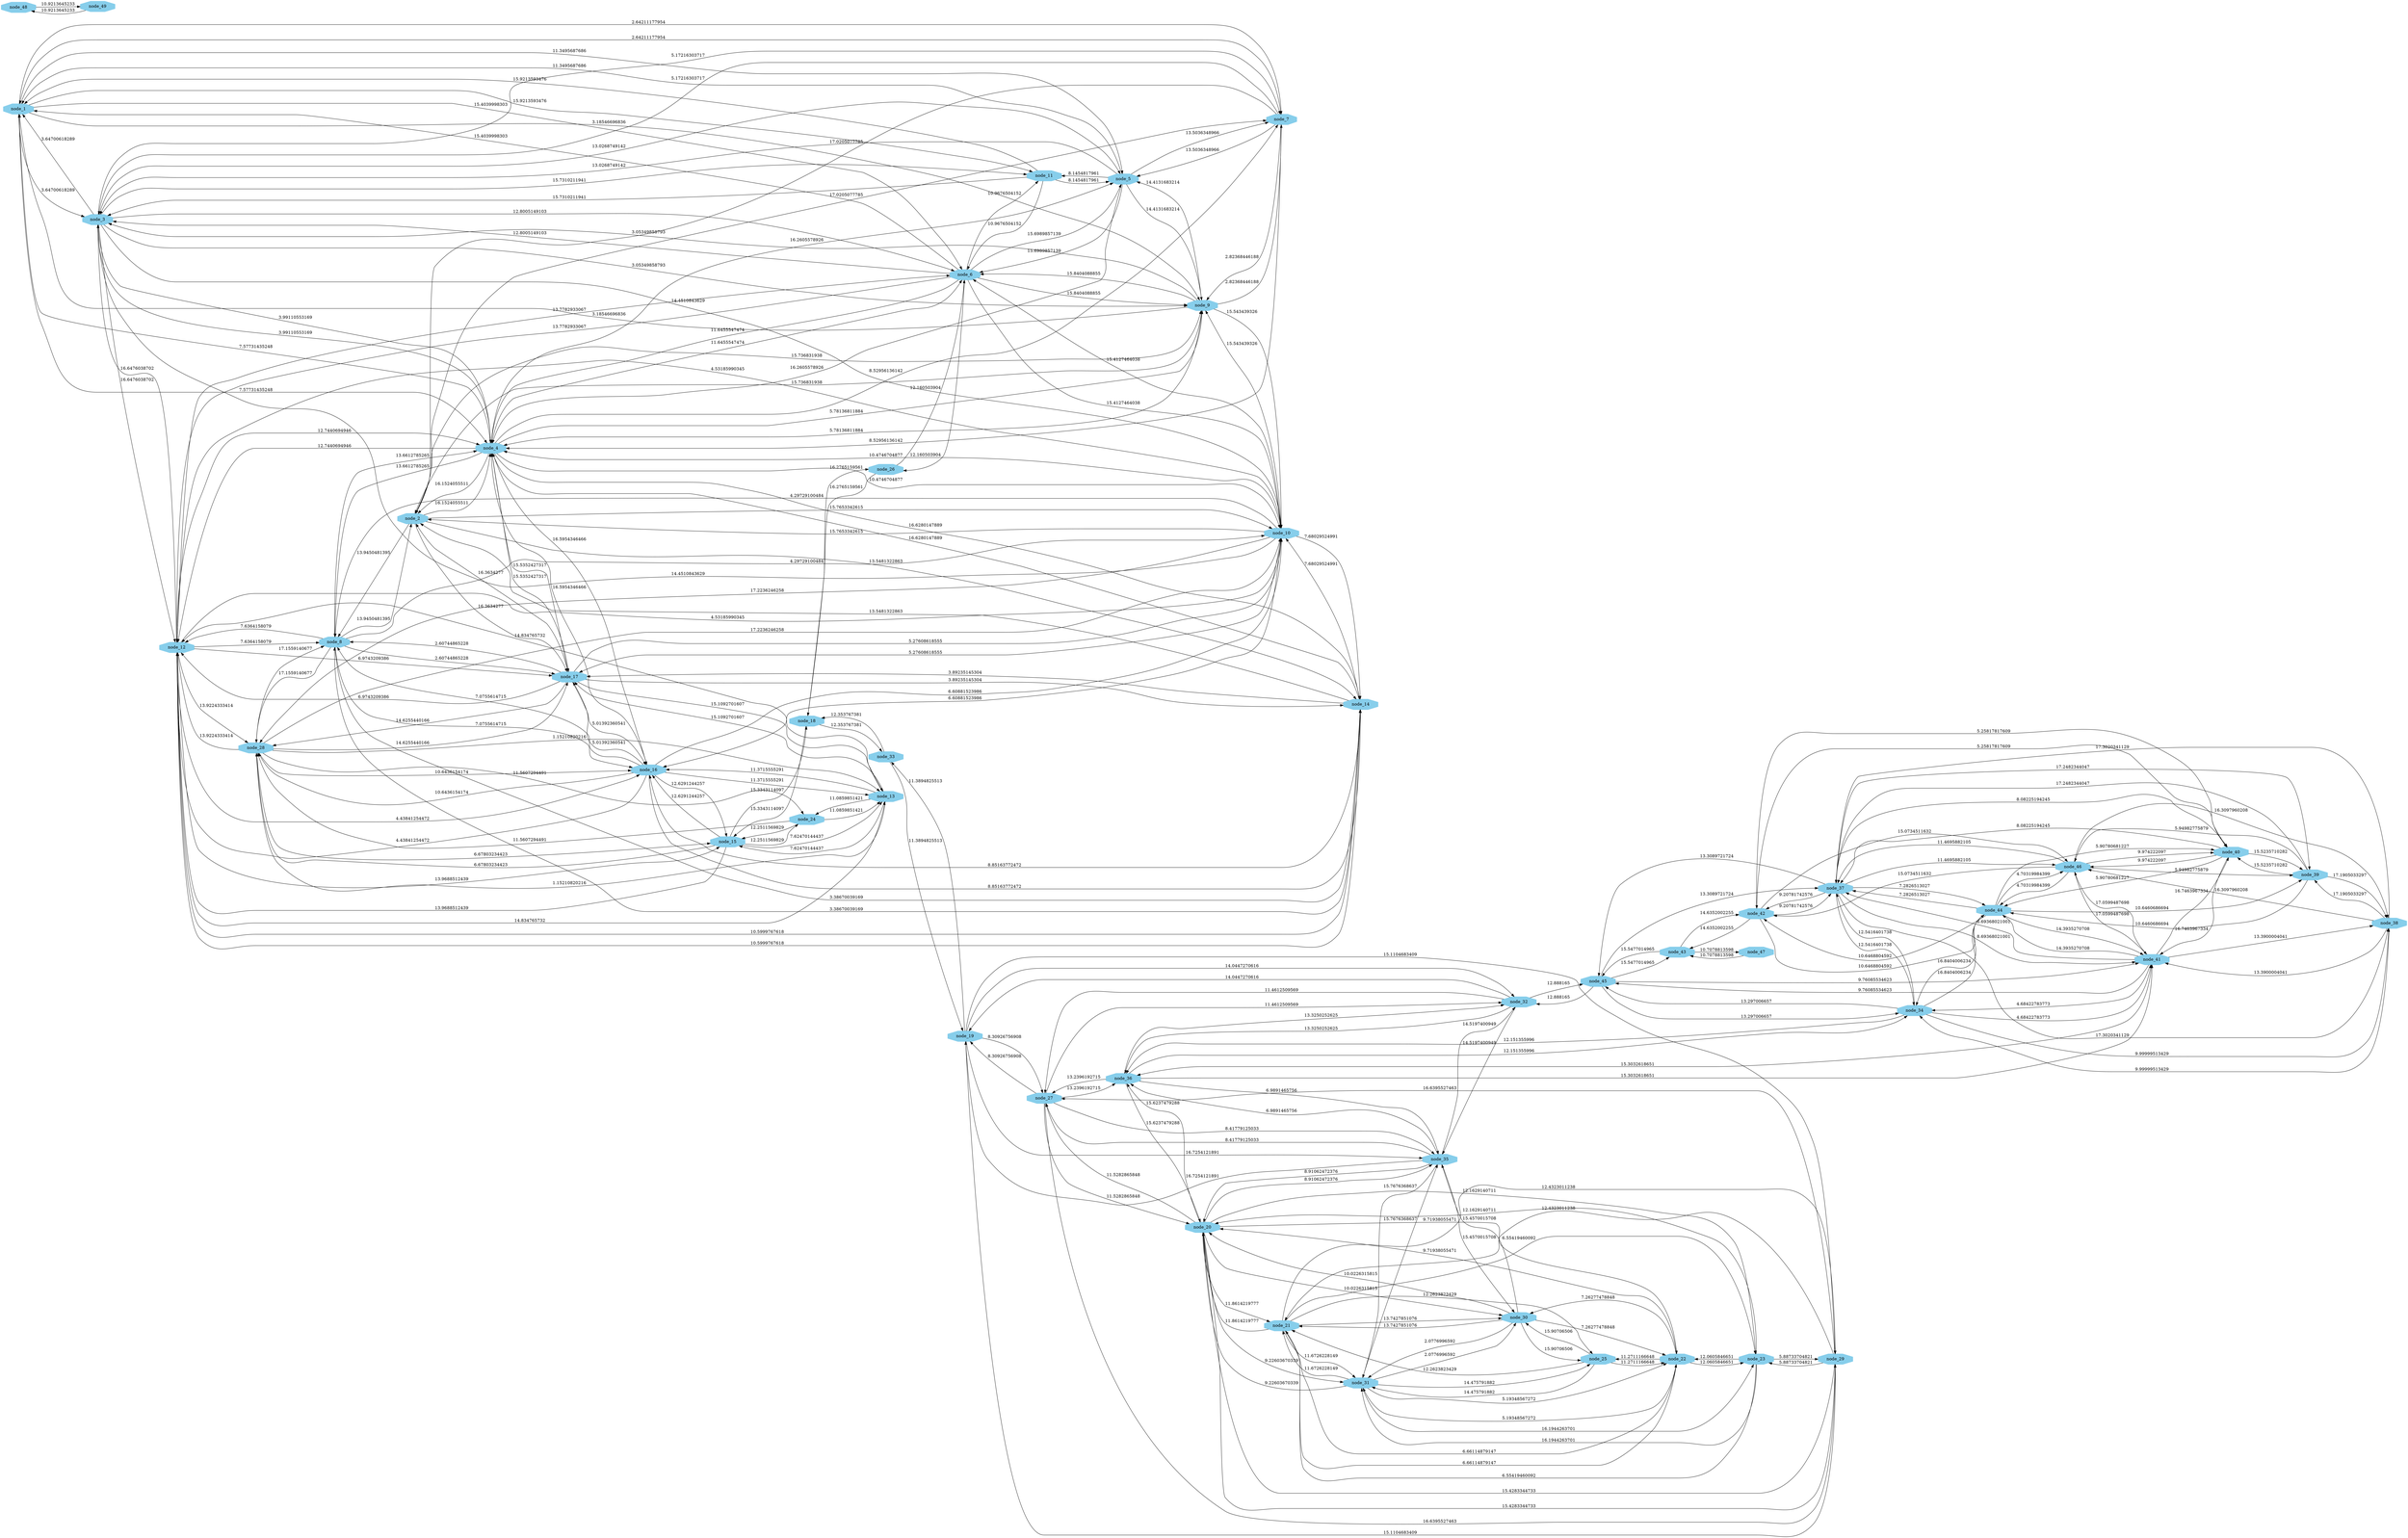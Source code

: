 digraph G {
node [width=.3,height=.3,shape=octagon,style=filled,color=skyblue];
overlap="false";
rankdir="LR";
aspect="1";
node_1 [pos="3.45156181106,80.8825980975!"];
node_2 [pos="3.80520456867,99.7023112387!"];
node_3 [pos="6.80180721702,82.3236080967!"];
node_4 [pos="9.95726727472,84.7673746955!"];
node_5 [pos="4.20543809998,69.5580944981!"];
node_6 [pos="18.2439432619,76.5850800015!"];
node_7 [pos="1.65336327187,82.8183761502!"];
node_8 [pos="17.3221259811,96.2734334131!"];
node_9 [pos="4.23097814681,83.9712401911!"];
node_10 [pos="17.5509774275,91.9822404559!"];
node_11 [pos="12.0886000081,67.507574559!"];
node_12 [pos="21.6007293978,89.9482141131!"];
node_13 [pos="34.9969937443,96.3208411918!"];
node_14 [pos="17.3532707558,99.659990595!"];
node_15 [pos="35.5149274201,88.7137512868!"];
node_16 [pos="23.9245992735,93.7296337827!"];
node_17 [pos="19.892740208,96.7101609838!"];
node_18 [pos="45.0781773525,76.7268685752!"];
node_19 [pos="53.9240176409,59.1661580316!"];
node_20 [pos="51.2877383509,41.4580294365!"];
node_21 [pos="39.5160797878,40.0015315797!"];
node_22 [pos="43.9763542885,35.0541227023!"];
node_23 [pos="40.2268796408,46.5170691965!"];
node_24 [pos="46.0083472975,95.0366451413!"];
node_25 [pos="34.6299673052,28.7546686601!"];
node_26 [pos="29.5047610532,71.9946728441!"];
node_27 [pos="57.0250794899,51.4572448175!"];
node_28 [pos="34.4507666393,95.3064501137!"];
node_29 [pos="40.4123395824,52.4014843866!"];
node_30 [pos="50.3011207266,31.4840768858!"];
node_31 [pos="48.5746159372,32.639938939!"];
node_32 [pos="67.5860509561,55.9099019103!"];
node_33 [pos="55.6986855333,70.4165298769!"];
node_34 [pos="78.9644538377,41.4358772618!"];
node_35 [pos="59.9462680054,43.5625714746!"];
node_36 [pos="66.8693903131,42.6041627062!"];
node_37 [pos="90.60735817,46.0980137847!"];
node_38 [pos="81.0721857454,31.6605323118!"];
node_39 [pos="98.2315508801,30.6263210655!"];
node_40 [pos="98.689484154,46.1431362859!"];
node_41 [pos="81.9808150768,45.0196678962!"];
node_42 [pos="98.1537719176,51.3739536342!"];
node_43 [pos="92.2305128562,64.7569311703!"];
node_44 [pos="95.798970536,40.9907472909!"];
node_45 [pos="80.4128554518,54.6537635831!"];
node_46 [pos="96.6866287407,36.3720730565!"];
node_47 [pos="99.7615392722,72.3689193689!"];
node_48 [pos="96.4514995845,90.9719431965!"];
node_49 [pos="85.7589227574,93.1956796575!"];
      node_32 -> node_27 [label="11.4612509569"];
      node_32 -> node_35 [label="14.5197400949"];
      node_32 -> node_45 [label="12.888165"];
      node_32 -> node_19 [label="14.0447270616"];
      node_32 -> node_36 [label="13.3250252625"];
      node_46 -> node_39 [label="5.94982775879"];
      node_46 -> node_38 [label="16.3097960208"];
      node_46 -> node_37 [label="11.4695882105"];
      node_46 -> node_40 [label="9.974222097"];
      node_46 -> node_41 [label="17.0599487698"];
      node_46 -> node_42 [label="15.0734511632"];
      node_46 -> node_44 [label="4.70319984399"];
      node_35 -> node_19 [label="16.7254121891"];
      node_35 -> node_31 [label="15.7676368637"];
      node_35 -> node_30 [label="15.4570015708"];
      node_35 -> node_32 [label="14.5197400949"];
      node_35 -> node_36 [label="6.9891465756"];
      node_35 -> node_27 [label="8.41779125033"];
      node_35 -> node_20 [label="8.91062472376"];
      node_47 -> node_43 [label="10.7078813598"];
      node_42 -> node_40 [label="5.25817817609"];
      node_42 -> node_43 [label="14.6352002255"];
      node_42 -> node_44 [label="10.6468804592"];
      node_42 -> node_46 [label="15.0734511632"];
      node_42 -> node_37 [label="9.20781742576"];
      node_34 -> node_38 [label="9.99999513429"];
      node_34 -> node_37 [label="12.5416401738"];
      node_34 -> node_36 [label="12.151355996"];
      node_34 -> node_41 [label="4.68422783773"];
      node_34 -> node_44 [label="16.8404006234"];
      node_34 -> node_45 [label="13.297006657"];
      node_26 -> node_6 [label="12.160503904"];
      node_26 -> node_18 [label="16.2765159561"];
      node_27 -> node_19 [label="8.30926756908"];
      node_27 -> node_32 [label="11.4612509569"];
      node_27 -> node_35 [label="8.41779125033"];
      node_27 -> node_36 [label="13.2396192715"];
      node_27 -> node_20 [label="11.5282865848"];
      node_27 -> node_29 [label="16.6395527463"];
      node_24 -> node_15 [label="12.2511569829"];
      node_24 -> node_13 [label="11.0859851421"];
      node_24 -> node_28 [label="11.5607294491"];
      node_25 -> node_31 [label="14.475791882"];
      node_25 -> node_30 [label="15.90706506"];
      node_25 -> node_22 [label="11.2711166648"];
      node_25 -> node_21 [label="12.2623823429"];
      node_22 -> node_31 [label="5.19348567272"];
      node_22 -> node_30 [label="7.26277478848"];
      node_22 -> node_25 [label="11.2711166648"];
      node_22 -> node_23 [label="12.0605846651"];
      node_22 -> node_20 [label="9.71938055471"];
      node_22 -> node_21 [label="6.66114879147"];
      node_23 -> node_31 [label="16.1944263701"];
      node_23 -> node_29 [label="5.88733704821"];
      node_23 -> node_22 [label="12.0605846651"];
      node_23 -> node_20 [label="12.1629140711"];
      node_23 -> node_21 [label="6.55419460092"];
      node_20 -> node_31 [label="9.22603670339"];
      node_20 -> node_30 [label="10.0226315815"];
      node_20 -> node_35 [label="8.91062472376"];
      node_20 -> node_36 [label="15.6237479288"];
      node_20 -> node_27 [label="11.5282865848"];
      node_20 -> node_22 [label="9.71938055471"];
      node_20 -> node_23 [label="12.1629140711"];
      node_20 -> node_21 [label="11.8614219777"];
      node_20 -> node_29 [label="15.4283344733"];
      node_21 -> node_31 [label="11.6726228149"];
      node_21 -> node_30 [label="13.7427851076"];
      node_21 -> node_25 [label="12.2623823429"];
      node_21 -> node_22 [label="6.66114879147"];
      node_21 -> node_23 [label="6.55419460092"];
      node_21 -> node_20 [label="11.8614219777"];
      node_21 -> node_29 [label="12.4323011238"];
      node_48 -> node_49 [label="10.9213645233"];
      node_49 -> node_48 [label="10.9213645233"];
      node_36 -> node_41 [label="15.3032618651"];
      node_36 -> node_32 [label="13.3250252625"];
      node_36 -> node_35 [label="6.9891465756"];
      node_36 -> node_34 [label="12.151355996"];
      node_36 -> node_27 [label="13.2396192715"];
      node_36 -> node_20 [label="15.6237479288"];
      node_28 -> node_8 [label="17.1559140677"];
      node_28 -> node_17 [label="14.6255440166"];
      node_28 -> node_16 [label="10.6436154174"];
      node_28 -> node_15 [label="6.67803234423"];
      node_28 -> node_13 [label="1.15210820216"];
      node_28 -> node_12 [label="13.9224333414"];
      node_28 -> node_10 [label="17.2236246258"];
      node_28 -> node_24 [label="11.5607294491"];
      node_29 -> node_27 [label="16.6395527463"];
      node_29 -> node_23 [label="5.88733704821"];
      node_29 -> node_20 [label="15.4283344733"];
      node_29 -> node_19 [label="15.1104683409"];
      node_29 -> node_21 [label="12.4323011238"];
      node_37 -> node_39 [label="17.2482344047"];
      node_37 -> node_38 [label="17.3020341129"];
      node_37 -> node_34 [label="12.5416401738"];
      node_37 -> node_40 [label="8.08225194245"];
      node_37 -> node_41 [label="8.69368021001"];
      node_37 -> node_42 [label="9.20781742576"];
      node_37 -> node_44 [label="7.2826513027"];
      node_37 -> node_45 [label="13.3089721724"];
      node_37 -> node_46 [label="11.4695882105"];
      node_9 -> node_7 [label="2.82368446188"];
      node_9 -> node_6 [label="15.8404088855"];
      node_9 -> node_5 [label="14.4131683214"];
      node_9 -> node_4 [label="5.78136811884"];
      node_9 -> node_3 [label="3.05349858793"];
      node_9 -> node_2 [label="15.736831938"];
      node_9 -> node_1 [label="3.18546696836"];
      node_9 -> node_10 [label="15.543439326"];
      node_8 -> node_14 [label="3.38670039169"];
      node_8 -> node_17 [label="2.60744865228"];
      node_8 -> node_16 [label="7.0755614715"];
      node_8 -> node_4 [label="13.6612785265"];
      node_8 -> node_12 [label="7.6364158079"];
      node_8 -> node_2 [label="13.9450481395"];
      node_8 -> node_10 [label="4.29729100484"];
      node_8 -> node_28 [label="17.1559140677"];
      node_7 -> node_9 [label="2.82368446188"];
      node_7 -> node_5 [label="13.5036348966"];
      node_7 -> node_4 [label="8.52956136142"];
      node_7 -> node_3 [label="5.17216303717"];
      node_7 -> node_2 [label="17.0205077785"];
      node_7 -> node_1 [label="2.64211177954"];
      node_6 -> node_9 [label="15.8404088855"];
      node_6 -> node_5 [label="15.6989857139"];
      node_6 -> node_4 [label="11.6455547474"];
      node_6 -> node_3 [label="12.8005149103"];
      node_6 -> node_12 [label="13.7782933067"];
      node_6 -> node_1 [label="15.4039998303"];
      node_6 -> node_10 [label="15.4127464038"];
      node_6 -> node_26 [label="12.160503904"];
      node_6 -> node_11 [label="10.9676504152"];
      node_5 -> node_9 [label="14.4131683214"];
      node_5 -> node_7 [label="13.5036348966"];
      node_5 -> node_6 [label="15.6989857139"];
      node_5 -> node_4 [label="16.2605578926"];
      node_5 -> node_3 [label="13.0268749142"];
      node_5 -> node_1 [label="11.3495687686"];
      node_5 -> node_11 [label="8.1454817961"];
      node_4 -> node_9 [label="5.78136811884"];
      node_4 -> node_8 [label="13.6612785265"];
      node_4 -> node_7 [label="8.52956136142"];
      node_4 -> node_6 [label="11.6455547474"];
      node_4 -> node_5 [label="16.2605578926"];
      node_4 -> node_14 [label="16.6280147889"];
      node_4 -> node_3 [label="3.99110553169"];
      node_4 -> node_2 [label="16.1524055511"];
      node_4 -> node_1 [label="7.57731435248"];
      node_4 -> node_10 [label="10.4746704877"];
      node_4 -> node_17 [label="15.5352427317"];
      node_4 -> node_16 [label="16.5954346466"];
      node_4 -> node_12 [label="12.7440694946"];
      node_3 -> node_9 [label="3.05349858793"];
      node_3 -> node_7 [label="5.17216303717"];
      node_3 -> node_6 [label="12.8005149103"];
      node_3 -> node_5 [label="13.0268749142"];
      node_3 -> node_4 [label="3.99110553169"];
      node_3 -> node_12 [label="16.6476038702"];
      node_3 -> node_1 [label="3.64700618289"];
      node_3 -> node_10 [label="14.4510843629"];
      node_3 -> node_11 [label="15.7310211941"];
      node_2 -> node_14 [label="13.5481322863"];
      node_2 -> node_9 [label="15.736831938"];
      node_2 -> node_8 [label="13.9450481395"];
      node_2 -> node_7 [label="17.0205077785"];
      node_2 -> node_4 [label="16.1524055511"];
      node_2 -> node_10 [label="15.7653342615"];
      node_2 -> node_17 [label="16.3634277"];
      node_1 -> node_9 [label="3.18546696836"];
      node_1 -> node_7 [label="2.64211177954"];
      node_1 -> node_6 [label="15.4039998303"];
      node_1 -> node_5 [label="11.3495687686"];
      node_1 -> node_4 [label="7.57731435248"];
      node_1 -> node_3 [label="3.64700618289"];
      node_1 -> node_11 [label="15.9213593476"];
      node_40 -> node_39 [label="15.5235710282"];
      node_40 -> node_37 [label="8.08225194245"];
      node_40 -> node_41 [label="16.7463967334"];
      node_40 -> node_42 [label="5.25817817609"];
      node_40 -> node_44 [label="5.90780681227"];
      node_40 -> node_46 [label="9.974222097"];
      node_39 -> node_40 [label="15.5235710282"];
      node_39 -> node_38 [label="17.1905033297"];
      node_39 -> node_44 [label="10.6460686694"];
      node_39 -> node_46 [label="5.94982775879"];
      node_39 -> node_37 [label="17.2482344047"];
      node_38 -> node_39 [label="17.1905033297"];
      node_38 -> node_41 [label="13.3900004041"];
      node_38 -> node_34 [label="9.99999513429"];
      node_38 -> node_37 [label="17.3020341129"];
      node_38 -> node_46 [label="16.3097960208"];
      node_19 -> node_27 [label="8.30926756908"];
      node_19 -> node_33 [label="11.3894825513"];
      node_19 -> node_32 [label="14.0447270616"];
      node_19 -> node_35 [label="16.7254121891"];
      node_19 -> node_29 [label="15.1104683409"];
      node_18 -> node_26 [label="16.2765159561"];
      node_18 -> node_15 [label="15.3343114097"];
      node_18 -> node_33 [label="12.353767381"];
      node_17 -> node_2 [label="16.3634277"];
      node_17 -> node_14 [label="3.89235145304"];
      node_17 -> node_8 [label="2.60744865228"];
      node_17 -> node_16 [label="5.01392360541"];
      node_17 -> node_4 [label="15.5352427317"];
      node_17 -> node_13 [label="15.1092701607"];
      node_17 -> node_12 [label="6.9743209386"];
      node_17 -> node_10 [label="5.27608618555"];
      node_17 -> node_28 [label="14.6255440166"];
      node_16 -> node_14 [label="8.85163772472"];
      node_16 -> node_8 [label="7.0755614715"];
      node_16 -> node_17 [label="5.01392360541"];
      node_16 -> node_15 [label="12.6291244257"];
      node_16 -> node_4 [label="16.5954346466"];
      node_16 -> node_13 [label="11.3715555291"];
      node_16 -> node_12 [label="4.43841254472"];
      node_16 -> node_10 [label="6.60881523986"];
      node_16 -> node_28 [label="10.6436154174"];
      node_15 -> node_18 [label="15.3343114097"];
      node_15 -> node_16 [label="12.6291244257"];
      node_15 -> node_13 [label="7.62470144437"];
      node_15 -> node_12 [label="13.9688512439"];
      node_15 -> node_24 [label="12.2511569829"];
      node_15 -> node_28 [label="6.67803234423"];
      node_14 -> node_2 [label="13.5481322863"];
      node_14 -> node_8 [label="3.38670039169"];
      node_14 -> node_17 [label="3.89235145304"];
      node_14 -> node_16 [label="8.85163772472"];
      node_14 -> node_4 [label="16.6280147889"];
      node_14 -> node_12 [label="10.5999767618"];
      node_14 -> node_10 [label="7.68029524991"];
      node_13 -> node_17 [label="15.1092701607"];
      node_13 -> node_16 [label="11.3715555291"];
      node_13 -> node_15 [label="7.62470144437"];
      node_13 -> node_12 [label="14.834765732"];
      node_13 -> node_24 [label="11.0859851421"];
      node_13 -> node_28 [label="1.15210820216"];
      node_12 -> node_14 [label="10.5999767618"];
      node_12 -> node_3 [label="16.6476038702"];
      node_12 -> node_8 [label="7.6364158079"];
      node_12 -> node_17 [label="6.9743209386"];
      node_12 -> node_6 [label="13.7782933067"];
      node_12 -> node_15 [label="13.9688512439"];
      node_12 -> node_4 [label="12.7440694946"];
      node_12 -> node_13 [label="14.834765732"];
      node_12 -> node_10 [label="4.53185990345"];
      node_12 -> node_16 [label="4.43841254472"];
      node_12 -> node_28 [label="13.9224333414"];
      node_11 -> node_6 [label="10.9676504152"];
      node_11 -> node_5 [label="8.1454817961"];
      node_11 -> node_3 [label="15.7310211941"];
      node_11 -> node_1 [label="15.9213593476"];
      node_10 -> node_14 [label="7.68029524991"];
      node_10 -> node_9 [label="15.543439326"];
      node_10 -> node_8 [label="4.29729100484"];
      node_10 -> node_17 [label="5.27608618555"];
      node_10 -> node_6 [label="15.4127464038"];
      node_10 -> node_4 [label="10.4746704877"];
      node_10 -> node_3 [label="14.4510843629"];
      node_10 -> node_2 [label="15.7653342615"];
      node_10 -> node_12 [label="4.53185990345"];
      node_10 -> node_16 [label="6.60881523986"];
      node_10 -> node_28 [label="17.2236246258"];
      node_41 -> node_38 [label="13.3900004041"];
      node_41 -> node_34 [label="4.68422783773"];
      node_41 -> node_37 [label="8.69368021001"];
      node_41 -> node_36 [label="15.3032618651"];
      node_41 -> node_40 [label="16.7463967334"];
      node_41 -> node_44 [label="14.3935270708"];
      node_41 -> node_45 [label="9.76085534623"];
      node_41 -> node_46 [label="17.0599487698"];
      node_31 -> node_30 [label="2.0776996592"];
      node_31 -> node_35 [label="15.7676368637"];
      node_31 -> node_25 [label="14.475791882"];
      node_31 -> node_22 [label="5.19348567272"];
      node_31 -> node_23 [label="16.1944263701"];
      node_31 -> node_20 [label="9.22603670339"];
      node_31 -> node_21 [label="11.6726228149"];
      node_43 -> node_42 [label="14.6352002255"];
      node_43 -> node_45 [label="15.5477014965"];
      node_43 -> node_47 [label="10.7078813598"];
      node_30 -> node_31 [label="2.0776996592"];
      node_30 -> node_35 [label="15.4570015708"];
      node_30 -> node_25 [label="15.90706506"];
      node_30 -> node_22 [label="7.26277478848"];
      node_30 -> node_20 [label="10.0226315815"];
      node_30 -> node_21 [label="13.7427851076"];
      node_44 -> node_39 [label="10.6460686694"];
      node_44 -> node_34 [label="16.8404006234"];
      node_44 -> node_37 [label="7.2826513027"];
      node_44 -> node_40 [label="5.90780681227"];
      node_44 -> node_41 [label="14.3935270708"];
      node_44 -> node_42 [label="10.6468804592"];
      node_44 -> node_46 [label="4.70319984399"];
      node_33 -> node_19 [label="11.3894825513"];
      node_33 -> node_18 [label="12.353767381"];
      node_45 -> node_41 [label="9.76085534623"];
      node_45 -> node_32 [label="12.888165"];
      node_45 -> node_43 [label="15.5477014965"];
      node_45 -> node_34 [label="13.297006657"];
      node_45 -> node_37 [label="13.3089721724"];
}